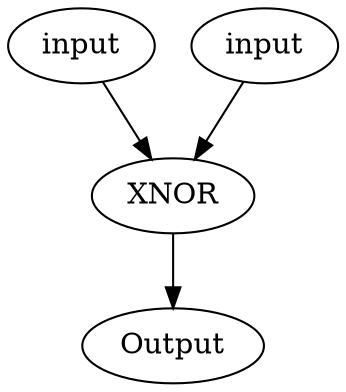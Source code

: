 digraph testand1 {
    A [label="input"]; #input A
    B [label="input"]; //input B
    U0 [label=XNOR];
    O [label="Output"];
    B->U0->O;
    A->U0; 
}